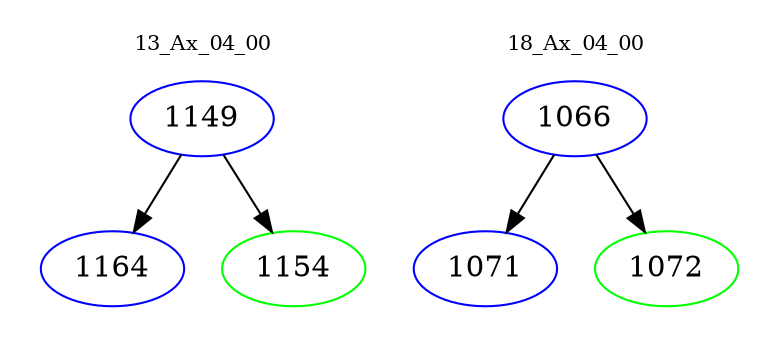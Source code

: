 digraph{
subgraph cluster_0 {
color = white
label = "13_Ax_04_00";
fontsize=10;
T0_1149 [label="1149", color="blue"]
T0_1149 -> T0_1164 [color="black"]
T0_1164 [label="1164", color="blue"]
T0_1149 -> T0_1154 [color="black"]
T0_1154 [label="1154", color="green"]
}
subgraph cluster_1 {
color = white
label = "18_Ax_04_00";
fontsize=10;
T1_1066 [label="1066", color="blue"]
T1_1066 -> T1_1071 [color="black"]
T1_1071 [label="1071", color="blue"]
T1_1066 -> T1_1072 [color="black"]
T1_1072 [label="1072", color="green"]
}
}
